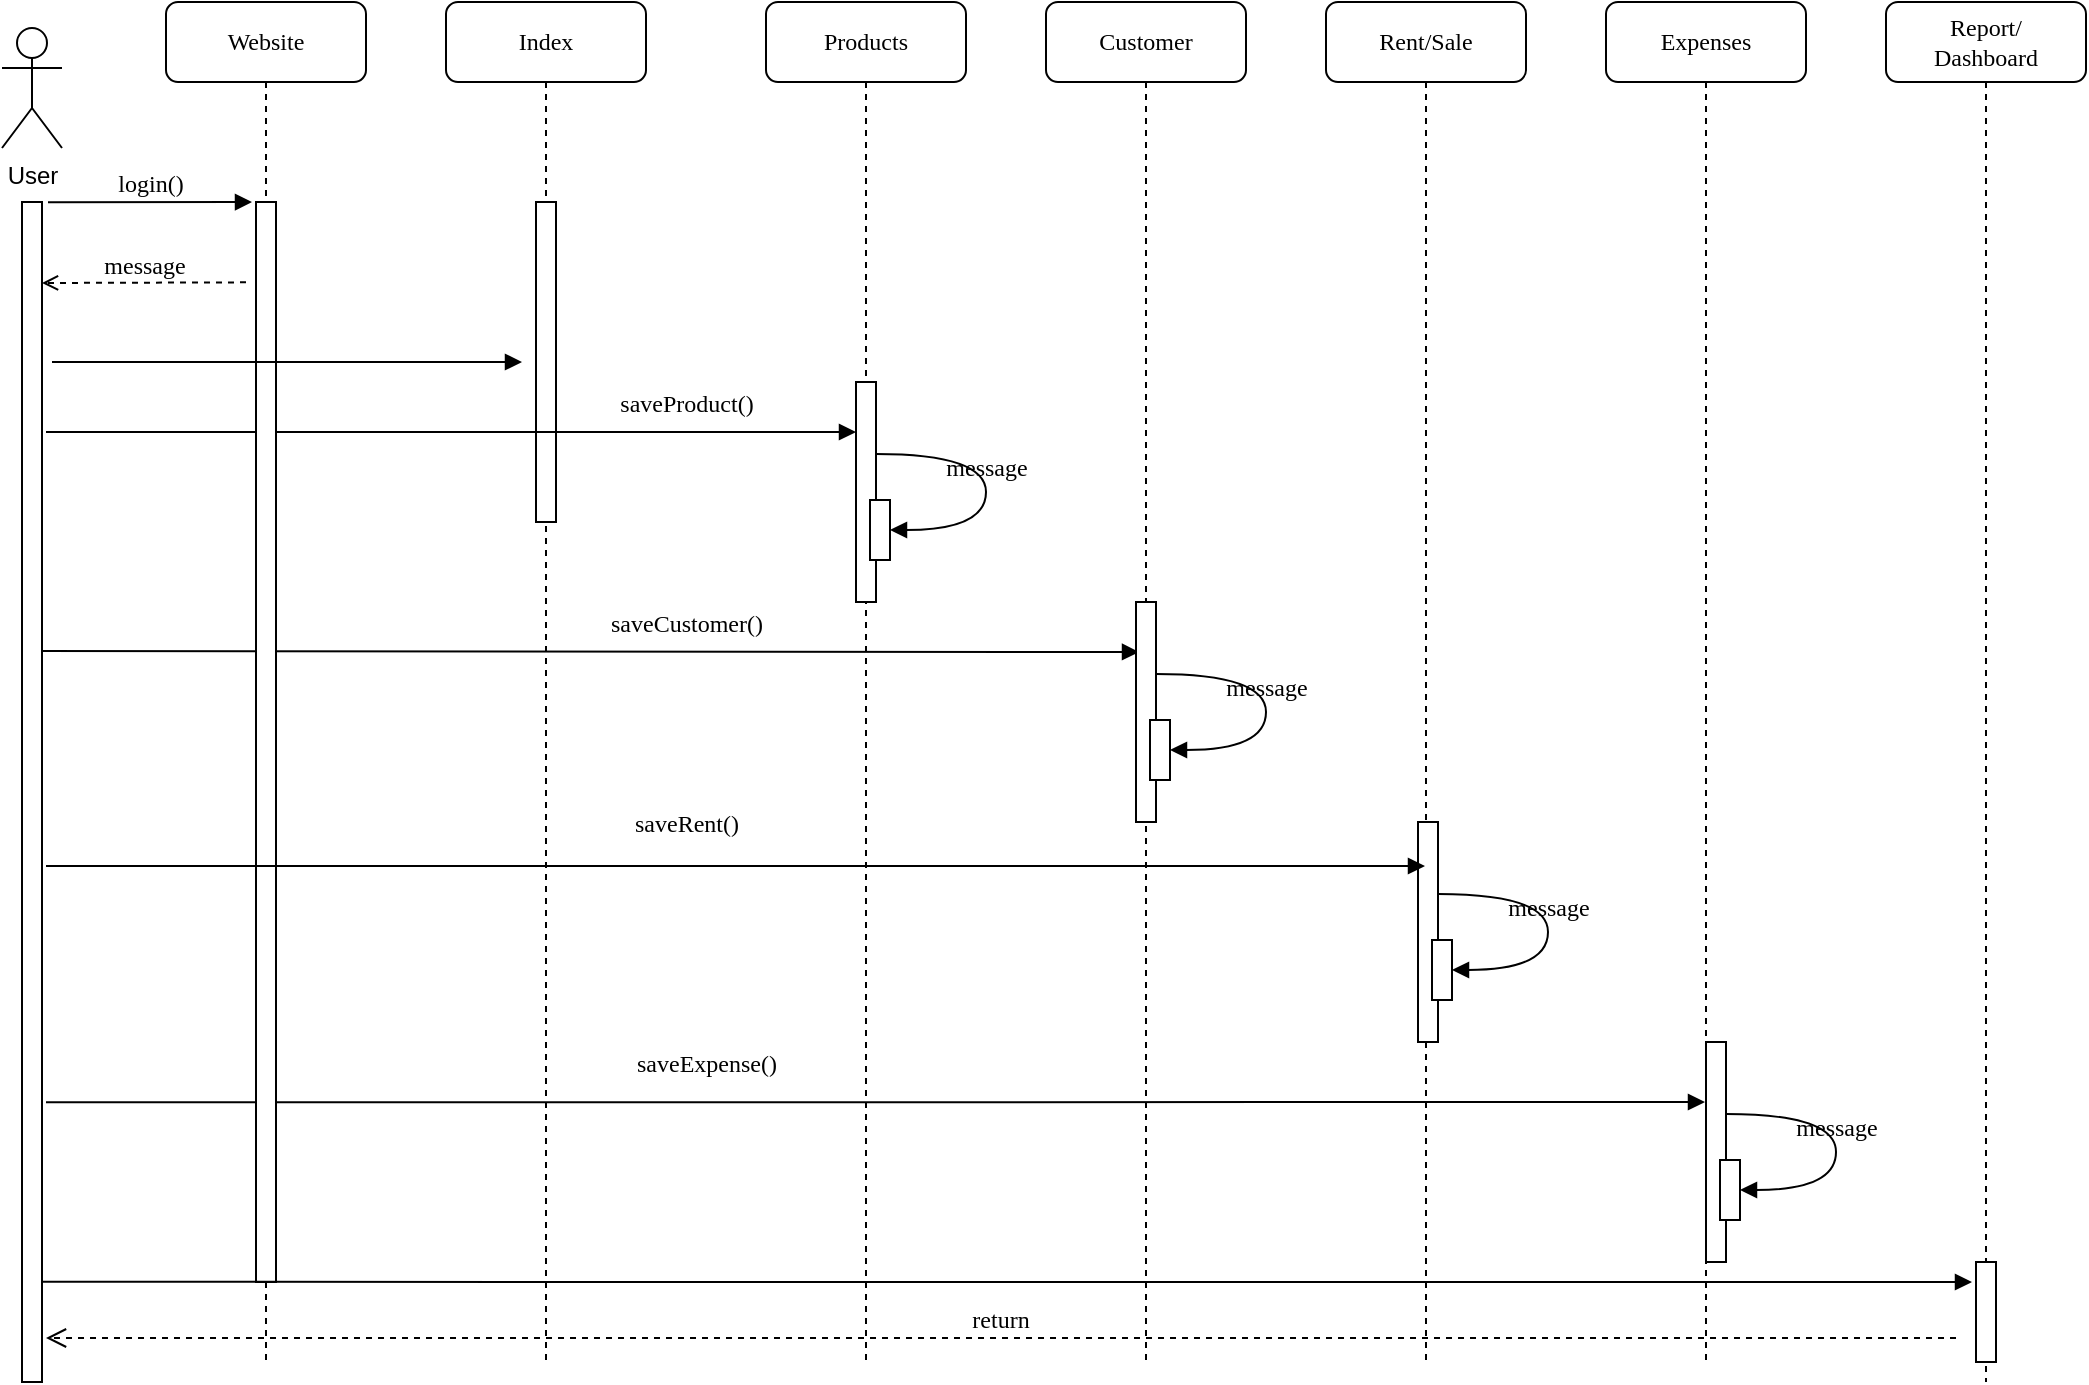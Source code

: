 <mxfile version="24.6.3" type="github">
  <diagram name="Page-1" id="13e1069c-82ec-6db2-03f1-153e76fe0fe0">
    <mxGraphModel dx="1196" dy="781" grid="1" gridSize="10" guides="1" tooltips="1" connect="1" arrows="1" fold="1" page="1" pageScale="1" pageWidth="1100" pageHeight="850" background="none" math="0" shadow="0">
      <root>
        <mxCell id="0" />
        <mxCell id="1" parent="0" />
        <mxCell id="7baba1c4bc27f4b0-2" value="Index" style="shape=umlLifeline;perimeter=lifelinePerimeter;whiteSpace=wrap;html=1;container=1;collapsible=0;recursiveResize=0;outlineConnect=0;rounded=1;shadow=0;comic=0;labelBackgroundColor=none;strokeWidth=1;fontFamily=Verdana;fontSize=12;align=center;" parent="1" vertex="1">
          <mxGeometry x="240" y="80" width="100" height="680" as="geometry" />
        </mxCell>
        <mxCell id="7baba1c4bc27f4b0-10" value="" style="html=1;points=[];perimeter=orthogonalPerimeter;rounded=0;shadow=0;comic=0;labelBackgroundColor=none;strokeWidth=1;fontFamily=Verdana;fontSize=12;align=center;" parent="7baba1c4bc27f4b0-2" vertex="1">
          <mxGeometry x="45" y="100" width="10" height="160" as="geometry" />
        </mxCell>
        <mxCell id="1h_eqZzxxuIN4zy0sf7Z-11" value="saveCustomer()" style="html=1;verticalAlign=bottom;endArrow=block;labelBackgroundColor=none;fontFamily=Verdana;fontSize=12;edgeStyle=elbowEdgeStyle;elbow=vertical;" edge="1" parent="7baba1c4bc27f4b0-2">
          <mxGeometry x="0.176" y="5" relative="1" as="geometry">
            <mxPoint x="-203" y="324.46" as="sourcePoint" />
            <mxPoint x="346.5" y="325" as="targetPoint" />
            <Array as="points">
              <mxPoint x="257" y="325" />
            </Array>
            <mxPoint as="offset" />
          </mxGeometry>
        </mxCell>
        <mxCell id="7baba1c4bc27f4b0-3" value="Products" style="shape=umlLifeline;perimeter=lifelinePerimeter;whiteSpace=wrap;html=1;container=1;collapsible=0;recursiveResize=0;outlineConnect=0;rounded=1;shadow=0;comic=0;labelBackgroundColor=none;strokeWidth=1;fontFamily=Verdana;fontSize=12;align=center;" parent="1" vertex="1">
          <mxGeometry x="400" y="80" width="100" height="680" as="geometry" />
        </mxCell>
        <mxCell id="7baba1c4bc27f4b0-13" value="" style="html=1;points=[];perimeter=orthogonalPerimeter;rounded=0;shadow=0;comic=0;labelBackgroundColor=none;strokeWidth=1;fontFamily=Verdana;fontSize=12;align=center;" parent="7baba1c4bc27f4b0-3" vertex="1">
          <mxGeometry x="45" y="190" width="10" height="110" as="geometry" />
        </mxCell>
        <mxCell id="7baba1c4bc27f4b0-14" value="saveProduct()" style="html=1;verticalAlign=bottom;endArrow=block;entryX=0;entryY=0;labelBackgroundColor=none;fontFamily=Verdana;fontSize=12;edgeStyle=elbowEdgeStyle;elbow=vertical;" parent="7baba1c4bc27f4b0-3" edge="1">
          <mxGeometry x="0.579" y="5" relative="1" as="geometry">
            <mxPoint x="-360" y="215" as="sourcePoint" />
            <mxPoint x="45" y="214.71" as="targetPoint" />
            <mxPoint as="offset" />
          </mxGeometry>
        </mxCell>
        <mxCell id="1h_eqZzxxuIN4zy0sf7Z-9" value="message" style="html=1;verticalAlign=bottom;endArrow=block;labelBackgroundColor=none;fontFamily=Verdana;fontSize=12;elbow=vertical;edgeStyle=orthogonalEdgeStyle;curved=1;exitX=1.038;exitY=0.345;exitPerimeter=0;" edge="1" parent="7baba1c4bc27f4b0-3">
          <mxGeometry relative="1" as="geometry">
            <mxPoint x="55" y="226" as="sourcePoint" />
            <mxPoint x="62" y="264" as="targetPoint" />
            <Array as="points">
              <mxPoint x="110" y="226" />
              <mxPoint x="110" y="264" />
            </Array>
          </mxGeometry>
        </mxCell>
        <mxCell id="1h_eqZzxxuIN4zy0sf7Z-10" value="" style="html=1;points=[];perimeter=orthogonalPerimeter;rounded=0;shadow=0;comic=0;labelBackgroundColor=none;strokeWidth=1;fontFamily=Verdana;fontSize=12;align=center;" vertex="1" parent="7baba1c4bc27f4b0-3">
          <mxGeometry x="52" y="249" width="10" height="30" as="geometry" />
        </mxCell>
        <mxCell id="1h_eqZzxxuIN4zy0sf7Z-28" value="saveExpense()" style="html=1;verticalAlign=bottom;endArrow=block;labelBackgroundColor=none;fontFamily=Verdana;fontSize=12;edgeStyle=elbowEdgeStyle;elbow=vertical;" edge="1" parent="7baba1c4bc27f4b0-3" target="7baba1c4bc27f4b0-6">
          <mxGeometry x="-0.204" y="10" relative="1" as="geometry">
            <mxPoint x="-360" y="550.17" as="sourcePoint" />
            <mxPoint x="329.5" y="550.003" as="targetPoint" />
            <mxPoint as="offset" />
          </mxGeometry>
        </mxCell>
        <mxCell id="7baba1c4bc27f4b0-4" value="Customer" style="shape=umlLifeline;perimeter=lifelinePerimeter;whiteSpace=wrap;html=1;container=1;collapsible=0;recursiveResize=0;outlineConnect=0;rounded=1;shadow=0;comic=0;labelBackgroundColor=none;strokeWidth=1;fontFamily=Verdana;fontSize=12;align=center;" parent="1" vertex="1">
          <mxGeometry x="540" y="80" width="100" height="680" as="geometry" />
        </mxCell>
        <mxCell id="1h_eqZzxxuIN4zy0sf7Z-19" value="" style="html=1;points=[];perimeter=orthogonalPerimeter;rounded=0;shadow=0;comic=0;labelBackgroundColor=none;strokeWidth=1;fontFamily=Verdana;fontSize=12;align=center;" vertex="1" parent="7baba1c4bc27f4b0-4">
          <mxGeometry x="45" y="300" width="10" height="110" as="geometry" />
        </mxCell>
        <mxCell id="1h_eqZzxxuIN4zy0sf7Z-20" value="message" style="html=1;verticalAlign=bottom;endArrow=block;labelBackgroundColor=none;fontFamily=Verdana;fontSize=12;elbow=vertical;edgeStyle=orthogonalEdgeStyle;curved=1;exitX=1.038;exitY=0.345;exitPerimeter=0;" edge="1" parent="7baba1c4bc27f4b0-4">
          <mxGeometry relative="1" as="geometry">
            <mxPoint x="55" y="336" as="sourcePoint" />
            <mxPoint x="62" y="374" as="targetPoint" />
            <Array as="points">
              <mxPoint x="110" y="336" />
              <mxPoint x="110" y="374" />
            </Array>
          </mxGeometry>
        </mxCell>
        <mxCell id="1h_eqZzxxuIN4zy0sf7Z-21" value="" style="html=1;points=[];perimeter=orthogonalPerimeter;rounded=0;shadow=0;comic=0;labelBackgroundColor=none;strokeWidth=1;fontFamily=Verdana;fontSize=12;align=center;" vertex="1" parent="7baba1c4bc27f4b0-4">
          <mxGeometry x="52" y="359" width="10" height="30" as="geometry" />
        </mxCell>
        <mxCell id="7baba1c4bc27f4b0-5" value="Rent/Sale" style="shape=umlLifeline;perimeter=lifelinePerimeter;whiteSpace=wrap;html=1;container=1;collapsible=0;recursiveResize=0;outlineConnect=0;rounded=1;shadow=0;comic=0;labelBackgroundColor=none;strokeWidth=1;fontFamily=Verdana;fontSize=12;align=center;" parent="1" vertex="1">
          <mxGeometry x="680" y="80" width="100" height="680" as="geometry" />
        </mxCell>
        <mxCell id="1h_eqZzxxuIN4zy0sf7Z-22" value="" style="html=1;points=[];perimeter=orthogonalPerimeter;rounded=0;shadow=0;comic=0;labelBackgroundColor=none;strokeWidth=1;fontFamily=Verdana;fontSize=12;align=center;" vertex="1" parent="7baba1c4bc27f4b0-5">
          <mxGeometry x="46" y="410" width="10" height="110" as="geometry" />
        </mxCell>
        <mxCell id="1h_eqZzxxuIN4zy0sf7Z-23" value="message" style="html=1;verticalAlign=bottom;endArrow=block;labelBackgroundColor=none;fontFamily=Verdana;fontSize=12;elbow=vertical;edgeStyle=orthogonalEdgeStyle;curved=1;exitX=1.038;exitY=0.345;exitPerimeter=0;" edge="1" parent="7baba1c4bc27f4b0-5">
          <mxGeometry relative="1" as="geometry">
            <mxPoint x="56" y="446" as="sourcePoint" />
            <mxPoint x="63" y="484" as="targetPoint" />
            <Array as="points">
              <mxPoint x="111" y="446" />
              <mxPoint x="111" y="484" />
            </Array>
          </mxGeometry>
        </mxCell>
        <mxCell id="1h_eqZzxxuIN4zy0sf7Z-24" value="" style="html=1;points=[];perimeter=orthogonalPerimeter;rounded=0;shadow=0;comic=0;labelBackgroundColor=none;strokeWidth=1;fontFamily=Verdana;fontSize=12;align=center;" vertex="1" parent="7baba1c4bc27f4b0-5">
          <mxGeometry x="53" y="469" width="10" height="30" as="geometry" />
        </mxCell>
        <mxCell id="7baba1c4bc27f4b0-6" value="Expenses" style="shape=umlLifeline;perimeter=lifelinePerimeter;whiteSpace=wrap;html=1;container=1;collapsible=0;recursiveResize=0;outlineConnect=0;rounded=1;shadow=0;comic=0;labelBackgroundColor=none;strokeWidth=1;fontFamily=Verdana;fontSize=12;align=center;" parent="1" vertex="1">
          <mxGeometry x="820" y="80" width="100" height="680" as="geometry" />
        </mxCell>
        <mxCell id="1h_eqZzxxuIN4zy0sf7Z-25" value="" style="html=1;points=[];perimeter=orthogonalPerimeter;rounded=0;shadow=0;comic=0;labelBackgroundColor=none;strokeWidth=1;fontFamily=Verdana;fontSize=12;align=center;" vertex="1" parent="7baba1c4bc27f4b0-6">
          <mxGeometry x="50" y="520" width="10" height="110" as="geometry" />
        </mxCell>
        <mxCell id="1h_eqZzxxuIN4zy0sf7Z-26" value="message" style="html=1;verticalAlign=bottom;endArrow=block;labelBackgroundColor=none;fontFamily=Verdana;fontSize=12;elbow=vertical;edgeStyle=orthogonalEdgeStyle;curved=1;exitX=1.038;exitY=0.345;exitPerimeter=0;" edge="1" parent="7baba1c4bc27f4b0-6">
          <mxGeometry relative="1" as="geometry">
            <mxPoint x="60" y="556" as="sourcePoint" />
            <mxPoint x="67" y="594" as="targetPoint" />
            <Array as="points">
              <mxPoint x="115" y="556" />
              <mxPoint x="115" y="594" />
            </Array>
          </mxGeometry>
        </mxCell>
        <mxCell id="1h_eqZzxxuIN4zy0sf7Z-27" value="" style="html=1;points=[];perimeter=orthogonalPerimeter;rounded=0;shadow=0;comic=0;labelBackgroundColor=none;strokeWidth=1;fontFamily=Verdana;fontSize=12;align=center;" vertex="1" parent="7baba1c4bc27f4b0-6">
          <mxGeometry x="57" y="579" width="10" height="30" as="geometry" />
        </mxCell>
        <mxCell id="7baba1c4bc27f4b0-7" value="Report/&lt;div&gt;Dashboard&lt;/div&gt;" style="shape=umlLifeline;perimeter=lifelinePerimeter;whiteSpace=wrap;html=1;container=1;collapsible=0;recursiveResize=0;outlineConnect=0;rounded=1;shadow=0;comic=0;labelBackgroundColor=none;strokeWidth=1;fontFamily=Verdana;fontSize=12;align=center;" parent="1" vertex="1">
          <mxGeometry x="960" y="80" width="100" height="690" as="geometry" />
        </mxCell>
        <mxCell id="7baba1c4bc27f4b0-8" value="Website" style="shape=umlLifeline;perimeter=lifelinePerimeter;whiteSpace=wrap;html=1;container=1;collapsible=0;recursiveResize=0;outlineConnect=0;rounded=1;shadow=0;comic=0;labelBackgroundColor=none;strokeWidth=1;fontFamily=Verdana;fontSize=12;align=center;" parent="1" vertex="1">
          <mxGeometry x="100" y="80" width="100" height="680" as="geometry" />
        </mxCell>
        <mxCell id="7baba1c4bc27f4b0-9" value="" style="html=1;points=[];perimeter=orthogonalPerimeter;rounded=0;shadow=0;comic=0;labelBackgroundColor=none;strokeWidth=1;fontFamily=Verdana;fontSize=12;align=center;" parent="7baba1c4bc27f4b0-8" vertex="1">
          <mxGeometry x="45" y="100" width="10" height="540" as="geometry" />
        </mxCell>
        <mxCell id="1h_eqZzxxuIN4zy0sf7Z-5" value="login()" style="html=1;verticalAlign=bottom;endArrow=block;labelBackgroundColor=none;fontFamily=Verdana;fontSize=12;edgeStyle=elbowEdgeStyle;elbow=vertical;" edge="1" parent="7baba1c4bc27f4b0-8">
          <mxGeometry relative="1" as="geometry">
            <mxPoint x="-59" y="100.17" as="sourcePoint" />
            <mxPoint x="43" y="100" as="targetPoint" />
          </mxGeometry>
        </mxCell>
        <mxCell id="7baba1c4bc27f4b0-11" value="" style="html=1;verticalAlign=bottom;endArrow=block;entryX=0;entryY=0;labelBackgroundColor=none;fontFamily=Verdana;fontSize=12;edgeStyle=elbowEdgeStyle;elbow=vertical;" parent="7baba1c4bc27f4b0-8" edge="1">
          <mxGeometry x="0.446" y="10" relative="1" as="geometry">
            <mxPoint x="-57" y="180" as="sourcePoint" />
            <mxPoint x="178" y="180" as="targetPoint" />
            <mxPoint as="offset" />
          </mxGeometry>
        </mxCell>
        <mxCell id="1h_eqZzxxuIN4zy0sf7Z-18" value="saveRent()" style="html=1;verticalAlign=bottom;endArrow=block;labelBackgroundColor=none;fontFamily=Verdana;fontSize=12;edgeStyle=elbowEdgeStyle;elbow=vertical;" edge="1" parent="7baba1c4bc27f4b0-8">
          <mxGeometry x="-0.072" y="12" relative="1" as="geometry">
            <mxPoint x="-60" y="432" as="sourcePoint" />
            <mxPoint x="629.5" y="431.833" as="targetPoint" />
            <mxPoint as="offset" />
          </mxGeometry>
        </mxCell>
        <mxCell id="7baba1c4bc27f4b0-25" value="" style="html=1;points=[];perimeter=orthogonalPerimeter;rounded=0;shadow=0;comic=0;labelBackgroundColor=none;strokeColor=#000000;strokeWidth=1;fillColor=#FFFFFF;fontFamily=Verdana;fontSize=12;fontColor=#000000;align=center;" parent="1" vertex="1">
          <mxGeometry x="1005" y="710" width="10" height="50" as="geometry" />
        </mxCell>
        <mxCell id="7baba1c4bc27f4b0-30" value="return" style="html=1;verticalAlign=bottom;endArrow=open;dashed=1;endSize=8;labelBackgroundColor=none;fontFamily=Verdana;fontSize=12;edgeStyle=elbowEdgeStyle;elbow=vertical;" parent="1" edge="1">
          <mxGeometry x="0.001" relative="1" as="geometry">
            <mxPoint x="40" y="748" as="targetPoint" />
            <Array as="points">
              <mxPoint x="695" y="748" />
            </Array>
            <mxPoint x="995.0" y="748" as="sourcePoint" />
            <mxPoint as="offset" />
          </mxGeometry>
        </mxCell>
        <mxCell id="1h_eqZzxxuIN4zy0sf7Z-1" value="User" style="shape=umlActor;verticalLabelPosition=bottom;verticalAlign=top;html=1;outlineConnect=0;" vertex="1" parent="1">
          <mxGeometry x="18" y="93" width="30" height="60" as="geometry" />
        </mxCell>
        <mxCell id="1h_eqZzxxuIN4zy0sf7Z-4" value="" style="html=1;points=[];perimeter=orthogonalPerimeter;rounded=0;shadow=0;comic=0;labelBackgroundColor=none;strokeWidth=1;fontFamily=Verdana;fontSize=12;align=center;" vertex="1" parent="1">
          <mxGeometry x="28" y="180" width="10" height="590" as="geometry" />
        </mxCell>
        <mxCell id="1h_eqZzxxuIN4zy0sf7Z-7" value="message" style="html=1;verticalAlign=bottom;endArrow=open;labelBackgroundColor=none;fontFamily=Verdana;fontSize=12;edgeStyle=elbowEdgeStyle;elbow=vertical;dashed=1;endFill=0;" edge="1" parent="1">
          <mxGeometry relative="1" as="geometry">
            <mxPoint x="140" y="220.17" as="sourcePoint" />
            <mxPoint x="38" y="220.34" as="targetPoint" />
          </mxGeometry>
        </mxCell>
        <mxCell id="1h_eqZzxxuIN4zy0sf7Z-29" value="" style="html=1;verticalAlign=bottom;endArrow=block;labelBackgroundColor=none;fontFamily=Verdana;fontSize=12;edgeStyle=elbowEdgeStyle;elbow=vertical;" edge="1" parent="1">
          <mxGeometry relative="1" as="geometry">
            <mxPoint x="38" y="719.92" as="sourcePoint" />
            <mxPoint x="1003" y="720" as="targetPoint" />
          </mxGeometry>
        </mxCell>
      </root>
    </mxGraphModel>
  </diagram>
</mxfile>
